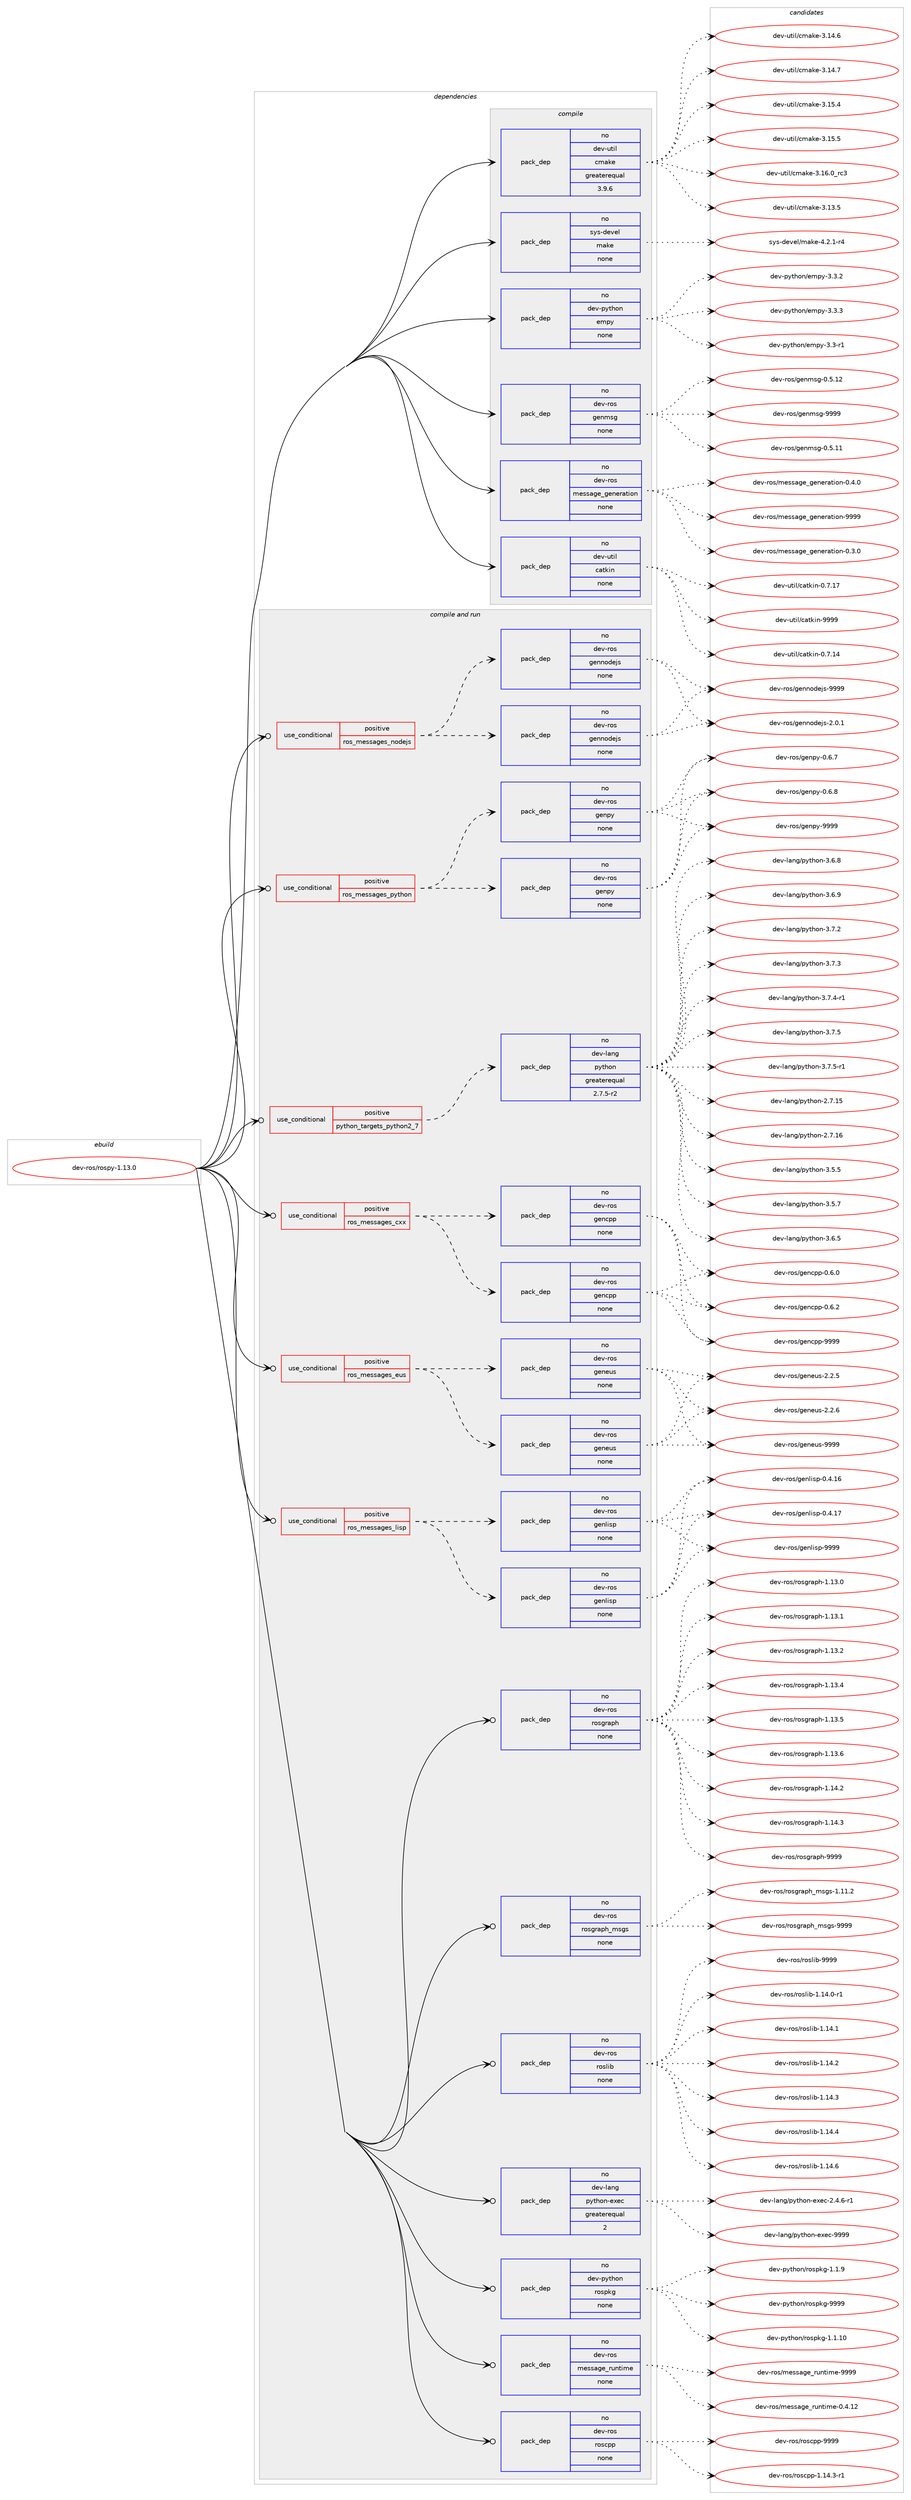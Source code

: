 digraph prolog {

# *************
# Graph options
# *************

newrank=true;
concentrate=true;
compound=true;
graph [rankdir=LR,fontname=Helvetica,fontsize=10,ranksep=1.5];#, ranksep=2.5, nodesep=0.2];
edge  [arrowhead=vee];
node  [fontname=Helvetica,fontsize=10];

# **********
# The ebuild
# **********

subgraph cluster_leftcol {
color=gray;
rank=same;
label=<<i>ebuild</i>>;
id [label="dev-ros/rospy-1.13.0", color=red, width=4, href="../dev-ros/rospy-1.13.0.svg"];
}

# ****************
# The dependencies
# ****************

subgraph cluster_midcol {
color=gray;
label=<<i>dependencies</i>>;
subgraph cluster_compile {
fillcolor="#eeeeee";
style=filled;
label=<<i>compile</i>>;
subgraph pack495905 {
dependency662652 [label=<<TABLE BORDER="0" CELLBORDER="1" CELLSPACING="0" CELLPADDING="4" WIDTH="220"><TR><TD ROWSPAN="6" CELLPADDING="30">pack_dep</TD></TR><TR><TD WIDTH="110">no</TD></TR><TR><TD>dev-python</TD></TR><TR><TD>empy</TD></TR><TR><TD>none</TD></TR><TR><TD></TD></TR></TABLE>>, shape=none, color=blue];
}
id:e -> dependency662652:w [weight=20,style="solid",arrowhead="vee"];
subgraph pack495906 {
dependency662653 [label=<<TABLE BORDER="0" CELLBORDER="1" CELLSPACING="0" CELLPADDING="4" WIDTH="220"><TR><TD ROWSPAN="6" CELLPADDING="30">pack_dep</TD></TR><TR><TD WIDTH="110">no</TD></TR><TR><TD>dev-ros</TD></TR><TR><TD>genmsg</TD></TR><TR><TD>none</TD></TR><TR><TD></TD></TR></TABLE>>, shape=none, color=blue];
}
id:e -> dependency662653:w [weight=20,style="solid",arrowhead="vee"];
subgraph pack495907 {
dependency662654 [label=<<TABLE BORDER="0" CELLBORDER="1" CELLSPACING="0" CELLPADDING="4" WIDTH="220"><TR><TD ROWSPAN="6" CELLPADDING="30">pack_dep</TD></TR><TR><TD WIDTH="110">no</TD></TR><TR><TD>dev-ros</TD></TR><TR><TD>message_generation</TD></TR><TR><TD>none</TD></TR><TR><TD></TD></TR></TABLE>>, shape=none, color=blue];
}
id:e -> dependency662654:w [weight=20,style="solid",arrowhead="vee"];
subgraph pack495908 {
dependency662655 [label=<<TABLE BORDER="0" CELLBORDER="1" CELLSPACING="0" CELLPADDING="4" WIDTH="220"><TR><TD ROWSPAN="6" CELLPADDING="30">pack_dep</TD></TR><TR><TD WIDTH="110">no</TD></TR><TR><TD>dev-util</TD></TR><TR><TD>catkin</TD></TR><TR><TD>none</TD></TR><TR><TD></TD></TR></TABLE>>, shape=none, color=blue];
}
id:e -> dependency662655:w [weight=20,style="solid",arrowhead="vee"];
subgraph pack495909 {
dependency662656 [label=<<TABLE BORDER="0" CELLBORDER="1" CELLSPACING="0" CELLPADDING="4" WIDTH="220"><TR><TD ROWSPAN="6" CELLPADDING="30">pack_dep</TD></TR><TR><TD WIDTH="110">no</TD></TR><TR><TD>dev-util</TD></TR><TR><TD>cmake</TD></TR><TR><TD>greaterequal</TD></TR><TR><TD>3.9.6</TD></TR></TABLE>>, shape=none, color=blue];
}
id:e -> dependency662656:w [weight=20,style="solid",arrowhead="vee"];
subgraph pack495910 {
dependency662657 [label=<<TABLE BORDER="0" CELLBORDER="1" CELLSPACING="0" CELLPADDING="4" WIDTH="220"><TR><TD ROWSPAN="6" CELLPADDING="30">pack_dep</TD></TR><TR><TD WIDTH="110">no</TD></TR><TR><TD>sys-devel</TD></TR><TR><TD>make</TD></TR><TR><TD>none</TD></TR><TR><TD></TD></TR></TABLE>>, shape=none, color=blue];
}
id:e -> dependency662657:w [weight=20,style="solid",arrowhead="vee"];
}
subgraph cluster_compileandrun {
fillcolor="#eeeeee";
style=filled;
label=<<i>compile and run</i>>;
subgraph cond154841 {
dependency662658 [label=<<TABLE BORDER="0" CELLBORDER="1" CELLSPACING="0" CELLPADDING="4"><TR><TD ROWSPAN="3" CELLPADDING="10">use_conditional</TD></TR><TR><TD>positive</TD></TR><TR><TD>python_targets_python2_7</TD></TR></TABLE>>, shape=none, color=red];
subgraph pack495911 {
dependency662659 [label=<<TABLE BORDER="0" CELLBORDER="1" CELLSPACING="0" CELLPADDING="4" WIDTH="220"><TR><TD ROWSPAN="6" CELLPADDING="30">pack_dep</TD></TR><TR><TD WIDTH="110">no</TD></TR><TR><TD>dev-lang</TD></TR><TR><TD>python</TD></TR><TR><TD>greaterequal</TD></TR><TR><TD>2.7.5-r2</TD></TR></TABLE>>, shape=none, color=blue];
}
dependency662658:e -> dependency662659:w [weight=20,style="dashed",arrowhead="vee"];
}
id:e -> dependency662658:w [weight=20,style="solid",arrowhead="odotvee"];
subgraph cond154842 {
dependency662660 [label=<<TABLE BORDER="0" CELLBORDER="1" CELLSPACING="0" CELLPADDING="4"><TR><TD ROWSPAN="3" CELLPADDING="10">use_conditional</TD></TR><TR><TD>positive</TD></TR><TR><TD>ros_messages_cxx</TD></TR></TABLE>>, shape=none, color=red];
subgraph pack495912 {
dependency662661 [label=<<TABLE BORDER="0" CELLBORDER="1" CELLSPACING="0" CELLPADDING="4" WIDTH="220"><TR><TD ROWSPAN="6" CELLPADDING="30">pack_dep</TD></TR><TR><TD WIDTH="110">no</TD></TR><TR><TD>dev-ros</TD></TR><TR><TD>gencpp</TD></TR><TR><TD>none</TD></TR><TR><TD></TD></TR></TABLE>>, shape=none, color=blue];
}
dependency662660:e -> dependency662661:w [weight=20,style="dashed",arrowhead="vee"];
subgraph pack495913 {
dependency662662 [label=<<TABLE BORDER="0" CELLBORDER="1" CELLSPACING="0" CELLPADDING="4" WIDTH="220"><TR><TD ROWSPAN="6" CELLPADDING="30">pack_dep</TD></TR><TR><TD WIDTH="110">no</TD></TR><TR><TD>dev-ros</TD></TR><TR><TD>gencpp</TD></TR><TR><TD>none</TD></TR><TR><TD></TD></TR></TABLE>>, shape=none, color=blue];
}
dependency662660:e -> dependency662662:w [weight=20,style="dashed",arrowhead="vee"];
}
id:e -> dependency662660:w [weight=20,style="solid",arrowhead="odotvee"];
subgraph cond154843 {
dependency662663 [label=<<TABLE BORDER="0" CELLBORDER="1" CELLSPACING="0" CELLPADDING="4"><TR><TD ROWSPAN="3" CELLPADDING="10">use_conditional</TD></TR><TR><TD>positive</TD></TR><TR><TD>ros_messages_eus</TD></TR></TABLE>>, shape=none, color=red];
subgraph pack495914 {
dependency662664 [label=<<TABLE BORDER="0" CELLBORDER="1" CELLSPACING="0" CELLPADDING="4" WIDTH="220"><TR><TD ROWSPAN="6" CELLPADDING="30">pack_dep</TD></TR><TR><TD WIDTH="110">no</TD></TR><TR><TD>dev-ros</TD></TR><TR><TD>geneus</TD></TR><TR><TD>none</TD></TR><TR><TD></TD></TR></TABLE>>, shape=none, color=blue];
}
dependency662663:e -> dependency662664:w [weight=20,style="dashed",arrowhead="vee"];
subgraph pack495915 {
dependency662665 [label=<<TABLE BORDER="0" CELLBORDER="1" CELLSPACING="0" CELLPADDING="4" WIDTH="220"><TR><TD ROWSPAN="6" CELLPADDING="30">pack_dep</TD></TR><TR><TD WIDTH="110">no</TD></TR><TR><TD>dev-ros</TD></TR><TR><TD>geneus</TD></TR><TR><TD>none</TD></TR><TR><TD></TD></TR></TABLE>>, shape=none, color=blue];
}
dependency662663:e -> dependency662665:w [weight=20,style="dashed",arrowhead="vee"];
}
id:e -> dependency662663:w [weight=20,style="solid",arrowhead="odotvee"];
subgraph cond154844 {
dependency662666 [label=<<TABLE BORDER="0" CELLBORDER="1" CELLSPACING="0" CELLPADDING="4"><TR><TD ROWSPAN="3" CELLPADDING="10">use_conditional</TD></TR><TR><TD>positive</TD></TR><TR><TD>ros_messages_lisp</TD></TR></TABLE>>, shape=none, color=red];
subgraph pack495916 {
dependency662667 [label=<<TABLE BORDER="0" CELLBORDER="1" CELLSPACING="0" CELLPADDING="4" WIDTH="220"><TR><TD ROWSPAN="6" CELLPADDING="30">pack_dep</TD></TR><TR><TD WIDTH="110">no</TD></TR><TR><TD>dev-ros</TD></TR><TR><TD>genlisp</TD></TR><TR><TD>none</TD></TR><TR><TD></TD></TR></TABLE>>, shape=none, color=blue];
}
dependency662666:e -> dependency662667:w [weight=20,style="dashed",arrowhead="vee"];
subgraph pack495917 {
dependency662668 [label=<<TABLE BORDER="0" CELLBORDER="1" CELLSPACING="0" CELLPADDING="4" WIDTH="220"><TR><TD ROWSPAN="6" CELLPADDING="30">pack_dep</TD></TR><TR><TD WIDTH="110">no</TD></TR><TR><TD>dev-ros</TD></TR><TR><TD>genlisp</TD></TR><TR><TD>none</TD></TR><TR><TD></TD></TR></TABLE>>, shape=none, color=blue];
}
dependency662666:e -> dependency662668:w [weight=20,style="dashed",arrowhead="vee"];
}
id:e -> dependency662666:w [weight=20,style="solid",arrowhead="odotvee"];
subgraph cond154845 {
dependency662669 [label=<<TABLE BORDER="0" CELLBORDER="1" CELLSPACING="0" CELLPADDING="4"><TR><TD ROWSPAN="3" CELLPADDING="10">use_conditional</TD></TR><TR><TD>positive</TD></TR><TR><TD>ros_messages_nodejs</TD></TR></TABLE>>, shape=none, color=red];
subgraph pack495918 {
dependency662670 [label=<<TABLE BORDER="0" CELLBORDER="1" CELLSPACING="0" CELLPADDING="4" WIDTH="220"><TR><TD ROWSPAN="6" CELLPADDING="30">pack_dep</TD></TR><TR><TD WIDTH="110">no</TD></TR><TR><TD>dev-ros</TD></TR><TR><TD>gennodejs</TD></TR><TR><TD>none</TD></TR><TR><TD></TD></TR></TABLE>>, shape=none, color=blue];
}
dependency662669:e -> dependency662670:w [weight=20,style="dashed",arrowhead="vee"];
subgraph pack495919 {
dependency662671 [label=<<TABLE BORDER="0" CELLBORDER="1" CELLSPACING="0" CELLPADDING="4" WIDTH="220"><TR><TD ROWSPAN="6" CELLPADDING="30">pack_dep</TD></TR><TR><TD WIDTH="110">no</TD></TR><TR><TD>dev-ros</TD></TR><TR><TD>gennodejs</TD></TR><TR><TD>none</TD></TR><TR><TD></TD></TR></TABLE>>, shape=none, color=blue];
}
dependency662669:e -> dependency662671:w [weight=20,style="dashed",arrowhead="vee"];
}
id:e -> dependency662669:w [weight=20,style="solid",arrowhead="odotvee"];
subgraph cond154846 {
dependency662672 [label=<<TABLE BORDER="0" CELLBORDER="1" CELLSPACING="0" CELLPADDING="4"><TR><TD ROWSPAN="3" CELLPADDING="10">use_conditional</TD></TR><TR><TD>positive</TD></TR><TR><TD>ros_messages_python</TD></TR></TABLE>>, shape=none, color=red];
subgraph pack495920 {
dependency662673 [label=<<TABLE BORDER="0" CELLBORDER="1" CELLSPACING="0" CELLPADDING="4" WIDTH="220"><TR><TD ROWSPAN="6" CELLPADDING="30">pack_dep</TD></TR><TR><TD WIDTH="110">no</TD></TR><TR><TD>dev-ros</TD></TR><TR><TD>genpy</TD></TR><TR><TD>none</TD></TR><TR><TD></TD></TR></TABLE>>, shape=none, color=blue];
}
dependency662672:e -> dependency662673:w [weight=20,style="dashed",arrowhead="vee"];
subgraph pack495921 {
dependency662674 [label=<<TABLE BORDER="0" CELLBORDER="1" CELLSPACING="0" CELLPADDING="4" WIDTH="220"><TR><TD ROWSPAN="6" CELLPADDING="30">pack_dep</TD></TR><TR><TD WIDTH="110">no</TD></TR><TR><TD>dev-ros</TD></TR><TR><TD>genpy</TD></TR><TR><TD>none</TD></TR><TR><TD></TD></TR></TABLE>>, shape=none, color=blue];
}
dependency662672:e -> dependency662674:w [weight=20,style="dashed",arrowhead="vee"];
}
id:e -> dependency662672:w [weight=20,style="solid",arrowhead="odotvee"];
subgraph pack495922 {
dependency662675 [label=<<TABLE BORDER="0" CELLBORDER="1" CELLSPACING="0" CELLPADDING="4" WIDTH="220"><TR><TD ROWSPAN="6" CELLPADDING="30">pack_dep</TD></TR><TR><TD WIDTH="110">no</TD></TR><TR><TD>dev-lang</TD></TR><TR><TD>python-exec</TD></TR><TR><TD>greaterequal</TD></TR><TR><TD>2</TD></TR></TABLE>>, shape=none, color=blue];
}
id:e -> dependency662675:w [weight=20,style="solid",arrowhead="odotvee"];
subgraph pack495923 {
dependency662676 [label=<<TABLE BORDER="0" CELLBORDER="1" CELLSPACING="0" CELLPADDING="4" WIDTH="220"><TR><TD ROWSPAN="6" CELLPADDING="30">pack_dep</TD></TR><TR><TD WIDTH="110">no</TD></TR><TR><TD>dev-python</TD></TR><TR><TD>rospkg</TD></TR><TR><TD>none</TD></TR><TR><TD></TD></TR></TABLE>>, shape=none, color=blue];
}
id:e -> dependency662676:w [weight=20,style="solid",arrowhead="odotvee"];
subgraph pack495924 {
dependency662677 [label=<<TABLE BORDER="0" CELLBORDER="1" CELLSPACING="0" CELLPADDING="4" WIDTH="220"><TR><TD ROWSPAN="6" CELLPADDING="30">pack_dep</TD></TR><TR><TD WIDTH="110">no</TD></TR><TR><TD>dev-ros</TD></TR><TR><TD>message_runtime</TD></TR><TR><TD>none</TD></TR><TR><TD></TD></TR></TABLE>>, shape=none, color=blue];
}
id:e -> dependency662677:w [weight=20,style="solid",arrowhead="odotvee"];
subgraph pack495925 {
dependency662678 [label=<<TABLE BORDER="0" CELLBORDER="1" CELLSPACING="0" CELLPADDING="4" WIDTH="220"><TR><TD ROWSPAN="6" CELLPADDING="30">pack_dep</TD></TR><TR><TD WIDTH="110">no</TD></TR><TR><TD>dev-ros</TD></TR><TR><TD>roscpp</TD></TR><TR><TD>none</TD></TR><TR><TD></TD></TR></TABLE>>, shape=none, color=blue];
}
id:e -> dependency662678:w [weight=20,style="solid",arrowhead="odotvee"];
subgraph pack495926 {
dependency662679 [label=<<TABLE BORDER="0" CELLBORDER="1" CELLSPACING="0" CELLPADDING="4" WIDTH="220"><TR><TD ROWSPAN="6" CELLPADDING="30">pack_dep</TD></TR><TR><TD WIDTH="110">no</TD></TR><TR><TD>dev-ros</TD></TR><TR><TD>rosgraph</TD></TR><TR><TD>none</TD></TR><TR><TD></TD></TR></TABLE>>, shape=none, color=blue];
}
id:e -> dependency662679:w [weight=20,style="solid",arrowhead="odotvee"];
subgraph pack495927 {
dependency662680 [label=<<TABLE BORDER="0" CELLBORDER="1" CELLSPACING="0" CELLPADDING="4" WIDTH="220"><TR><TD ROWSPAN="6" CELLPADDING="30">pack_dep</TD></TR><TR><TD WIDTH="110">no</TD></TR><TR><TD>dev-ros</TD></TR><TR><TD>rosgraph_msgs</TD></TR><TR><TD>none</TD></TR><TR><TD></TD></TR></TABLE>>, shape=none, color=blue];
}
id:e -> dependency662680:w [weight=20,style="solid",arrowhead="odotvee"];
subgraph pack495928 {
dependency662681 [label=<<TABLE BORDER="0" CELLBORDER="1" CELLSPACING="0" CELLPADDING="4" WIDTH="220"><TR><TD ROWSPAN="6" CELLPADDING="30">pack_dep</TD></TR><TR><TD WIDTH="110">no</TD></TR><TR><TD>dev-ros</TD></TR><TR><TD>roslib</TD></TR><TR><TD>none</TD></TR><TR><TD></TD></TR></TABLE>>, shape=none, color=blue];
}
id:e -> dependency662681:w [weight=20,style="solid",arrowhead="odotvee"];
}
subgraph cluster_run {
fillcolor="#eeeeee";
style=filled;
label=<<i>run</i>>;
}
}

# **************
# The candidates
# **************

subgraph cluster_choices {
rank=same;
color=gray;
label=<<i>candidates</i>>;

subgraph choice495905 {
color=black;
nodesep=1;
choice1001011184511212111610411111047101109112121455146514511449 [label="dev-python/empy-3.3-r1", color=red, width=4,href="../dev-python/empy-3.3-r1.svg"];
choice1001011184511212111610411111047101109112121455146514650 [label="dev-python/empy-3.3.2", color=red, width=4,href="../dev-python/empy-3.3.2.svg"];
choice1001011184511212111610411111047101109112121455146514651 [label="dev-python/empy-3.3.3", color=red, width=4,href="../dev-python/empy-3.3.3.svg"];
dependency662652:e -> choice1001011184511212111610411111047101109112121455146514511449:w [style=dotted,weight="100"];
dependency662652:e -> choice1001011184511212111610411111047101109112121455146514650:w [style=dotted,weight="100"];
dependency662652:e -> choice1001011184511212111610411111047101109112121455146514651:w [style=dotted,weight="100"];
}
subgraph choice495906 {
color=black;
nodesep=1;
choice100101118451141111154710310111010911510345484653464949 [label="dev-ros/genmsg-0.5.11", color=red, width=4,href="../dev-ros/genmsg-0.5.11.svg"];
choice100101118451141111154710310111010911510345484653464950 [label="dev-ros/genmsg-0.5.12", color=red, width=4,href="../dev-ros/genmsg-0.5.12.svg"];
choice10010111845114111115471031011101091151034557575757 [label="dev-ros/genmsg-9999", color=red, width=4,href="../dev-ros/genmsg-9999.svg"];
dependency662653:e -> choice100101118451141111154710310111010911510345484653464949:w [style=dotted,weight="100"];
dependency662653:e -> choice100101118451141111154710310111010911510345484653464950:w [style=dotted,weight="100"];
dependency662653:e -> choice10010111845114111115471031011101091151034557575757:w [style=dotted,weight="100"];
}
subgraph choice495907 {
color=black;
nodesep=1;
choice1001011184511411111547109101115115971031019510310111010111497116105111110454846514648 [label="dev-ros/message_generation-0.3.0", color=red, width=4,href="../dev-ros/message_generation-0.3.0.svg"];
choice1001011184511411111547109101115115971031019510310111010111497116105111110454846524648 [label="dev-ros/message_generation-0.4.0", color=red, width=4,href="../dev-ros/message_generation-0.4.0.svg"];
choice10010111845114111115471091011151159710310195103101110101114971161051111104557575757 [label="dev-ros/message_generation-9999", color=red, width=4,href="../dev-ros/message_generation-9999.svg"];
dependency662654:e -> choice1001011184511411111547109101115115971031019510310111010111497116105111110454846514648:w [style=dotted,weight="100"];
dependency662654:e -> choice1001011184511411111547109101115115971031019510310111010111497116105111110454846524648:w [style=dotted,weight="100"];
dependency662654:e -> choice10010111845114111115471091011151159710310195103101110101114971161051111104557575757:w [style=dotted,weight="100"];
}
subgraph choice495908 {
color=black;
nodesep=1;
choice1001011184511711610510847999711610710511045484655464952 [label="dev-util/catkin-0.7.14", color=red, width=4,href="../dev-util/catkin-0.7.14.svg"];
choice1001011184511711610510847999711610710511045484655464955 [label="dev-util/catkin-0.7.17", color=red, width=4,href="../dev-util/catkin-0.7.17.svg"];
choice100101118451171161051084799971161071051104557575757 [label="dev-util/catkin-9999", color=red, width=4,href="../dev-util/catkin-9999.svg"];
dependency662655:e -> choice1001011184511711610510847999711610710511045484655464952:w [style=dotted,weight="100"];
dependency662655:e -> choice1001011184511711610510847999711610710511045484655464955:w [style=dotted,weight="100"];
dependency662655:e -> choice100101118451171161051084799971161071051104557575757:w [style=dotted,weight="100"];
}
subgraph choice495909 {
color=black;
nodesep=1;
choice1001011184511711610510847991099710710145514649514653 [label="dev-util/cmake-3.13.5", color=red, width=4,href="../dev-util/cmake-3.13.5.svg"];
choice1001011184511711610510847991099710710145514649524654 [label="dev-util/cmake-3.14.6", color=red, width=4,href="../dev-util/cmake-3.14.6.svg"];
choice1001011184511711610510847991099710710145514649524655 [label="dev-util/cmake-3.14.7", color=red, width=4,href="../dev-util/cmake-3.14.7.svg"];
choice1001011184511711610510847991099710710145514649534652 [label="dev-util/cmake-3.15.4", color=red, width=4,href="../dev-util/cmake-3.15.4.svg"];
choice1001011184511711610510847991099710710145514649534653 [label="dev-util/cmake-3.15.5", color=red, width=4,href="../dev-util/cmake-3.15.5.svg"];
choice1001011184511711610510847991099710710145514649544648951149951 [label="dev-util/cmake-3.16.0_rc3", color=red, width=4,href="../dev-util/cmake-3.16.0_rc3.svg"];
dependency662656:e -> choice1001011184511711610510847991099710710145514649514653:w [style=dotted,weight="100"];
dependency662656:e -> choice1001011184511711610510847991099710710145514649524654:w [style=dotted,weight="100"];
dependency662656:e -> choice1001011184511711610510847991099710710145514649524655:w [style=dotted,weight="100"];
dependency662656:e -> choice1001011184511711610510847991099710710145514649534652:w [style=dotted,weight="100"];
dependency662656:e -> choice1001011184511711610510847991099710710145514649534653:w [style=dotted,weight="100"];
dependency662656:e -> choice1001011184511711610510847991099710710145514649544648951149951:w [style=dotted,weight="100"];
}
subgraph choice495910 {
color=black;
nodesep=1;
choice1151211154510010111810110847109971071014552465046494511452 [label="sys-devel/make-4.2.1-r4", color=red, width=4,href="../sys-devel/make-4.2.1-r4.svg"];
dependency662657:e -> choice1151211154510010111810110847109971071014552465046494511452:w [style=dotted,weight="100"];
}
subgraph choice495911 {
color=black;
nodesep=1;
choice10010111845108971101034711212111610411111045504655464953 [label="dev-lang/python-2.7.15", color=red, width=4,href="../dev-lang/python-2.7.15.svg"];
choice10010111845108971101034711212111610411111045504655464954 [label="dev-lang/python-2.7.16", color=red, width=4,href="../dev-lang/python-2.7.16.svg"];
choice100101118451089711010347112121116104111110455146534653 [label="dev-lang/python-3.5.5", color=red, width=4,href="../dev-lang/python-3.5.5.svg"];
choice100101118451089711010347112121116104111110455146534655 [label="dev-lang/python-3.5.7", color=red, width=4,href="../dev-lang/python-3.5.7.svg"];
choice100101118451089711010347112121116104111110455146544653 [label="dev-lang/python-3.6.5", color=red, width=4,href="../dev-lang/python-3.6.5.svg"];
choice100101118451089711010347112121116104111110455146544656 [label="dev-lang/python-3.6.8", color=red, width=4,href="../dev-lang/python-3.6.8.svg"];
choice100101118451089711010347112121116104111110455146544657 [label="dev-lang/python-3.6.9", color=red, width=4,href="../dev-lang/python-3.6.9.svg"];
choice100101118451089711010347112121116104111110455146554650 [label="dev-lang/python-3.7.2", color=red, width=4,href="../dev-lang/python-3.7.2.svg"];
choice100101118451089711010347112121116104111110455146554651 [label="dev-lang/python-3.7.3", color=red, width=4,href="../dev-lang/python-3.7.3.svg"];
choice1001011184510897110103471121211161041111104551465546524511449 [label="dev-lang/python-3.7.4-r1", color=red, width=4,href="../dev-lang/python-3.7.4-r1.svg"];
choice100101118451089711010347112121116104111110455146554653 [label="dev-lang/python-3.7.5", color=red, width=4,href="../dev-lang/python-3.7.5.svg"];
choice1001011184510897110103471121211161041111104551465546534511449 [label="dev-lang/python-3.7.5-r1", color=red, width=4,href="../dev-lang/python-3.7.5-r1.svg"];
dependency662659:e -> choice10010111845108971101034711212111610411111045504655464953:w [style=dotted,weight="100"];
dependency662659:e -> choice10010111845108971101034711212111610411111045504655464954:w [style=dotted,weight="100"];
dependency662659:e -> choice100101118451089711010347112121116104111110455146534653:w [style=dotted,weight="100"];
dependency662659:e -> choice100101118451089711010347112121116104111110455146534655:w [style=dotted,weight="100"];
dependency662659:e -> choice100101118451089711010347112121116104111110455146544653:w [style=dotted,weight="100"];
dependency662659:e -> choice100101118451089711010347112121116104111110455146544656:w [style=dotted,weight="100"];
dependency662659:e -> choice100101118451089711010347112121116104111110455146544657:w [style=dotted,weight="100"];
dependency662659:e -> choice100101118451089711010347112121116104111110455146554650:w [style=dotted,weight="100"];
dependency662659:e -> choice100101118451089711010347112121116104111110455146554651:w [style=dotted,weight="100"];
dependency662659:e -> choice1001011184510897110103471121211161041111104551465546524511449:w [style=dotted,weight="100"];
dependency662659:e -> choice100101118451089711010347112121116104111110455146554653:w [style=dotted,weight="100"];
dependency662659:e -> choice1001011184510897110103471121211161041111104551465546534511449:w [style=dotted,weight="100"];
}
subgraph choice495912 {
color=black;
nodesep=1;
choice100101118451141111154710310111099112112454846544648 [label="dev-ros/gencpp-0.6.0", color=red, width=4,href="../dev-ros/gencpp-0.6.0.svg"];
choice100101118451141111154710310111099112112454846544650 [label="dev-ros/gencpp-0.6.2", color=red, width=4,href="../dev-ros/gencpp-0.6.2.svg"];
choice1001011184511411111547103101110991121124557575757 [label="dev-ros/gencpp-9999", color=red, width=4,href="../dev-ros/gencpp-9999.svg"];
dependency662661:e -> choice100101118451141111154710310111099112112454846544648:w [style=dotted,weight="100"];
dependency662661:e -> choice100101118451141111154710310111099112112454846544650:w [style=dotted,weight="100"];
dependency662661:e -> choice1001011184511411111547103101110991121124557575757:w [style=dotted,weight="100"];
}
subgraph choice495913 {
color=black;
nodesep=1;
choice100101118451141111154710310111099112112454846544648 [label="dev-ros/gencpp-0.6.0", color=red, width=4,href="../dev-ros/gencpp-0.6.0.svg"];
choice100101118451141111154710310111099112112454846544650 [label="dev-ros/gencpp-0.6.2", color=red, width=4,href="../dev-ros/gencpp-0.6.2.svg"];
choice1001011184511411111547103101110991121124557575757 [label="dev-ros/gencpp-9999", color=red, width=4,href="../dev-ros/gencpp-9999.svg"];
dependency662662:e -> choice100101118451141111154710310111099112112454846544648:w [style=dotted,weight="100"];
dependency662662:e -> choice100101118451141111154710310111099112112454846544650:w [style=dotted,weight="100"];
dependency662662:e -> choice1001011184511411111547103101110991121124557575757:w [style=dotted,weight="100"];
}
subgraph choice495914 {
color=black;
nodesep=1;
choice1001011184511411111547103101110101117115455046504653 [label="dev-ros/geneus-2.2.5", color=red, width=4,href="../dev-ros/geneus-2.2.5.svg"];
choice1001011184511411111547103101110101117115455046504654 [label="dev-ros/geneus-2.2.6", color=red, width=4,href="../dev-ros/geneus-2.2.6.svg"];
choice10010111845114111115471031011101011171154557575757 [label="dev-ros/geneus-9999", color=red, width=4,href="../dev-ros/geneus-9999.svg"];
dependency662664:e -> choice1001011184511411111547103101110101117115455046504653:w [style=dotted,weight="100"];
dependency662664:e -> choice1001011184511411111547103101110101117115455046504654:w [style=dotted,weight="100"];
dependency662664:e -> choice10010111845114111115471031011101011171154557575757:w [style=dotted,weight="100"];
}
subgraph choice495915 {
color=black;
nodesep=1;
choice1001011184511411111547103101110101117115455046504653 [label="dev-ros/geneus-2.2.5", color=red, width=4,href="../dev-ros/geneus-2.2.5.svg"];
choice1001011184511411111547103101110101117115455046504654 [label="dev-ros/geneus-2.2.6", color=red, width=4,href="../dev-ros/geneus-2.2.6.svg"];
choice10010111845114111115471031011101011171154557575757 [label="dev-ros/geneus-9999", color=red, width=4,href="../dev-ros/geneus-9999.svg"];
dependency662665:e -> choice1001011184511411111547103101110101117115455046504653:w [style=dotted,weight="100"];
dependency662665:e -> choice1001011184511411111547103101110101117115455046504654:w [style=dotted,weight="100"];
dependency662665:e -> choice10010111845114111115471031011101011171154557575757:w [style=dotted,weight="100"];
}
subgraph choice495916 {
color=black;
nodesep=1;
choice100101118451141111154710310111010810511511245484652464954 [label="dev-ros/genlisp-0.4.16", color=red, width=4,href="../dev-ros/genlisp-0.4.16.svg"];
choice100101118451141111154710310111010810511511245484652464955 [label="dev-ros/genlisp-0.4.17", color=red, width=4,href="../dev-ros/genlisp-0.4.17.svg"];
choice10010111845114111115471031011101081051151124557575757 [label="dev-ros/genlisp-9999", color=red, width=4,href="../dev-ros/genlisp-9999.svg"];
dependency662667:e -> choice100101118451141111154710310111010810511511245484652464954:w [style=dotted,weight="100"];
dependency662667:e -> choice100101118451141111154710310111010810511511245484652464955:w [style=dotted,weight="100"];
dependency662667:e -> choice10010111845114111115471031011101081051151124557575757:w [style=dotted,weight="100"];
}
subgraph choice495917 {
color=black;
nodesep=1;
choice100101118451141111154710310111010810511511245484652464954 [label="dev-ros/genlisp-0.4.16", color=red, width=4,href="../dev-ros/genlisp-0.4.16.svg"];
choice100101118451141111154710310111010810511511245484652464955 [label="dev-ros/genlisp-0.4.17", color=red, width=4,href="../dev-ros/genlisp-0.4.17.svg"];
choice10010111845114111115471031011101081051151124557575757 [label="dev-ros/genlisp-9999", color=red, width=4,href="../dev-ros/genlisp-9999.svg"];
dependency662668:e -> choice100101118451141111154710310111010810511511245484652464954:w [style=dotted,weight="100"];
dependency662668:e -> choice100101118451141111154710310111010810511511245484652464955:w [style=dotted,weight="100"];
dependency662668:e -> choice10010111845114111115471031011101081051151124557575757:w [style=dotted,weight="100"];
}
subgraph choice495918 {
color=black;
nodesep=1;
choice1001011184511411111547103101110110111100101106115455046484649 [label="dev-ros/gennodejs-2.0.1", color=red, width=4,href="../dev-ros/gennodejs-2.0.1.svg"];
choice10010111845114111115471031011101101111001011061154557575757 [label="dev-ros/gennodejs-9999", color=red, width=4,href="../dev-ros/gennodejs-9999.svg"];
dependency662670:e -> choice1001011184511411111547103101110110111100101106115455046484649:w [style=dotted,weight="100"];
dependency662670:e -> choice10010111845114111115471031011101101111001011061154557575757:w [style=dotted,weight="100"];
}
subgraph choice495919 {
color=black;
nodesep=1;
choice1001011184511411111547103101110110111100101106115455046484649 [label="dev-ros/gennodejs-2.0.1", color=red, width=4,href="../dev-ros/gennodejs-2.0.1.svg"];
choice10010111845114111115471031011101101111001011061154557575757 [label="dev-ros/gennodejs-9999", color=red, width=4,href="../dev-ros/gennodejs-9999.svg"];
dependency662671:e -> choice1001011184511411111547103101110110111100101106115455046484649:w [style=dotted,weight="100"];
dependency662671:e -> choice10010111845114111115471031011101101111001011061154557575757:w [style=dotted,weight="100"];
}
subgraph choice495920 {
color=black;
nodesep=1;
choice1001011184511411111547103101110112121454846544655 [label="dev-ros/genpy-0.6.7", color=red, width=4,href="../dev-ros/genpy-0.6.7.svg"];
choice1001011184511411111547103101110112121454846544656 [label="dev-ros/genpy-0.6.8", color=red, width=4,href="../dev-ros/genpy-0.6.8.svg"];
choice10010111845114111115471031011101121214557575757 [label="dev-ros/genpy-9999", color=red, width=4,href="../dev-ros/genpy-9999.svg"];
dependency662673:e -> choice1001011184511411111547103101110112121454846544655:w [style=dotted,weight="100"];
dependency662673:e -> choice1001011184511411111547103101110112121454846544656:w [style=dotted,weight="100"];
dependency662673:e -> choice10010111845114111115471031011101121214557575757:w [style=dotted,weight="100"];
}
subgraph choice495921 {
color=black;
nodesep=1;
choice1001011184511411111547103101110112121454846544655 [label="dev-ros/genpy-0.6.7", color=red, width=4,href="../dev-ros/genpy-0.6.7.svg"];
choice1001011184511411111547103101110112121454846544656 [label="dev-ros/genpy-0.6.8", color=red, width=4,href="../dev-ros/genpy-0.6.8.svg"];
choice10010111845114111115471031011101121214557575757 [label="dev-ros/genpy-9999", color=red, width=4,href="../dev-ros/genpy-9999.svg"];
dependency662674:e -> choice1001011184511411111547103101110112121454846544655:w [style=dotted,weight="100"];
dependency662674:e -> choice1001011184511411111547103101110112121454846544656:w [style=dotted,weight="100"];
dependency662674:e -> choice10010111845114111115471031011101121214557575757:w [style=dotted,weight="100"];
}
subgraph choice495922 {
color=black;
nodesep=1;
choice10010111845108971101034711212111610411111045101120101994550465246544511449 [label="dev-lang/python-exec-2.4.6-r1", color=red, width=4,href="../dev-lang/python-exec-2.4.6-r1.svg"];
choice10010111845108971101034711212111610411111045101120101994557575757 [label="dev-lang/python-exec-9999", color=red, width=4,href="../dev-lang/python-exec-9999.svg"];
dependency662675:e -> choice10010111845108971101034711212111610411111045101120101994550465246544511449:w [style=dotted,weight="100"];
dependency662675:e -> choice10010111845108971101034711212111610411111045101120101994557575757:w [style=dotted,weight="100"];
}
subgraph choice495923 {
color=black;
nodesep=1;
choice100101118451121211161041111104711411111511210710345494649464948 [label="dev-python/rospkg-1.1.10", color=red, width=4,href="../dev-python/rospkg-1.1.10.svg"];
choice1001011184511212111610411111047114111115112107103454946494657 [label="dev-python/rospkg-1.1.9", color=red, width=4,href="../dev-python/rospkg-1.1.9.svg"];
choice10010111845112121116104111110471141111151121071034557575757 [label="dev-python/rospkg-9999", color=red, width=4,href="../dev-python/rospkg-9999.svg"];
dependency662676:e -> choice100101118451121211161041111104711411111511210710345494649464948:w [style=dotted,weight="100"];
dependency662676:e -> choice1001011184511212111610411111047114111115112107103454946494657:w [style=dotted,weight="100"];
dependency662676:e -> choice10010111845112121116104111110471141111151121071034557575757:w [style=dotted,weight="100"];
}
subgraph choice495924 {
color=black;
nodesep=1;
choice1001011184511411111547109101115115971031019511411711011610510910145484652464950 [label="dev-ros/message_runtime-0.4.12", color=red, width=4,href="../dev-ros/message_runtime-0.4.12.svg"];
choice100101118451141111154710910111511597103101951141171101161051091014557575757 [label="dev-ros/message_runtime-9999", color=red, width=4,href="../dev-ros/message_runtime-9999.svg"];
dependency662677:e -> choice1001011184511411111547109101115115971031019511411711011610510910145484652464950:w [style=dotted,weight="100"];
dependency662677:e -> choice100101118451141111154710910111511597103101951141171101161051091014557575757:w [style=dotted,weight="100"];
}
subgraph choice495925 {
color=black;
nodesep=1;
choice100101118451141111154711411111599112112454946495246514511449 [label="dev-ros/roscpp-1.14.3-r1", color=red, width=4,href="../dev-ros/roscpp-1.14.3-r1.svg"];
choice1001011184511411111547114111115991121124557575757 [label="dev-ros/roscpp-9999", color=red, width=4,href="../dev-ros/roscpp-9999.svg"];
dependency662678:e -> choice100101118451141111154711411111599112112454946495246514511449:w [style=dotted,weight="100"];
dependency662678:e -> choice1001011184511411111547114111115991121124557575757:w [style=dotted,weight="100"];
}
subgraph choice495926 {
color=black;
nodesep=1;
choice10010111845114111115471141111151031149711210445494649514648 [label="dev-ros/rosgraph-1.13.0", color=red, width=4,href="../dev-ros/rosgraph-1.13.0.svg"];
choice10010111845114111115471141111151031149711210445494649514649 [label="dev-ros/rosgraph-1.13.1", color=red, width=4,href="../dev-ros/rosgraph-1.13.1.svg"];
choice10010111845114111115471141111151031149711210445494649514650 [label="dev-ros/rosgraph-1.13.2", color=red, width=4,href="../dev-ros/rosgraph-1.13.2.svg"];
choice10010111845114111115471141111151031149711210445494649514652 [label="dev-ros/rosgraph-1.13.4", color=red, width=4,href="../dev-ros/rosgraph-1.13.4.svg"];
choice10010111845114111115471141111151031149711210445494649514653 [label="dev-ros/rosgraph-1.13.5", color=red, width=4,href="../dev-ros/rosgraph-1.13.5.svg"];
choice10010111845114111115471141111151031149711210445494649514654 [label="dev-ros/rosgraph-1.13.6", color=red, width=4,href="../dev-ros/rosgraph-1.13.6.svg"];
choice10010111845114111115471141111151031149711210445494649524650 [label="dev-ros/rosgraph-1.14.2", color=red, width=4,href="../dev-ros/rosgraph-1.14.2.svg"];
choice10010111845114111115471141111151031149711210445494649524651 [label="dev-ros/rosgraph-1.14.3", color=red, width=4,href="../dev-ros/rosgraph-1.14.3.svg"];
choice1001011184511411111547114111115103114971121044557575757 [label="dev-ros/rosgraph-9999", color=red, width=4,href="../dev-ros/rosgraph-9999.svg"];
dependency662679:e -> choice10010111845114111115471141111151031149711210445494649514648:w [style=dotted,weight="100"];
dependency662679:e -> choice10010111845114111115471141111151031149711210445494649514649:w [style=dotted,weight="100"];
dependency662679:e -> choice10010111845114111115471141111151031149711210445494649514650:w [style=dotted,weight="100"];
dependency662679:e -> choice10010111845114111115471141111151031149711210445494649514652:w [style=dotted,weight="100"];
dependency662679:e -> choice10010111845114111115471141111151031149711210445494649514653:w [style=dotted,weight="100"];
dependency662679:e -> choice10010111845114111115471141111151031149711210445494649514654:w [style=dotted,weight="100"];
dependency662679:e -> choice10010111845114111115471141111151031149711210445494649524650:w [style=dotted,weight="100"];
dependency662679:e -> choice10010111845114111115471141111151031149711210445494649524651:w [style=dotted,weight="100"];
dependency662679:e -> choice1001011184511411111547114111115103114971121044557575757:w [style=dotted,weight="100"];
}
subgraph choice495927 {
color=black;
nodesep=1;
choice1001011184511411111547114111115103114971121049510911510311545494649494650 [label="dev-ros/rosgraph_msgs-1.11.2", color=red, width=4,href="../dev-ros/rosgraph_msgs-1.11.2.svg"];
choice100101118451141111154711411111510311497112104951091151031154557575757 [label="dev-ros/rosgraph_msgs-9999", color=red, width=4,href="../dev-ros/rosgraph_msgs-9999.svg"];
dependency662680:e -> choice1001011184511411111547114111115103114971121049510911510311545494649494650:w [style=dotted,weight="100"];
dependency662680:e -> choice100101118451141111154711411111510311497112104951091151031154557575757:w [style=dotted,weight="100"];
}
subgraph choice495928 {
color=black;
nodesep=1;
choice100101118451141111154711411111510810598454946495246484511449 [label="dev-ros/roslib-1.14.0-r1", color=red, width=4,href="../dev-ros/roslib-1.14.0-r1.svg"];
choice10010111845114111115471141111151081059845494649524649 [label="dev-ros/roslib-1.14.1", color=red, width=4,href="../dev-ros/roslib-1.14.1.svg"];
choice10010111845114111115471141111151081059845494649524650 [label="dev-ros/roslib-1.14.2", color=red, width=4,href="../dev-ros/roslib-1.14.2.svg"];
choice10010111845114111115471141111151081059845494649524651 [label="dev-ros/roslib-1.14.3", color=red, width=4,href="../dev-ros/roslib-1.14.3.svg"];
choice10010111845114111115471141111151081059845494649524652 [label="dev-ros/roslib-1.14.4", color=red, width=4,href="../dev-ros/roslib-1.14.4.svg"];
choice10010111845114111115471141111151081059845494649524654 [label="dev-ros/roslib-1.14.6", color=red, width=4,href="../dev-ros/roslib-1.14.6.svg"];
choice1001011184511411111547114111115108105984557575757 [label="dev-ros/roslib-9999", color=red, width=4,href="../dev-ros/roslib-9999.svg"];
dependency662681:e -> choice100101118451141111154711411111510810598454946495246484511449:w [style=dotted,weight="100"];
dependency662681:e -> choice10010111845114111115471141111151081059845494649524649:w [style=dotted,weight="100"];
dependency662681:e -> choice10010111845114111115471141111151081059845494649524650:w [style=dotted,weight="100"];
dependency662681:e -> choice10010111845114111115471141111151081059845494649524651:w [style=dotted,weight="100"];
dependency662681:e -> choice10010111845114111115471141111151081059845494649524652:w [style=dotted,weight="100"];
dependency662681:e -> choice10010111845114111115471141111151081059845494649524654:w [style=dotted,weight="100"];
dependency662681:e -> choice1001011184511411111547114111115108105984557575757:w [style=dotted,weight="100"];
}
}

}

